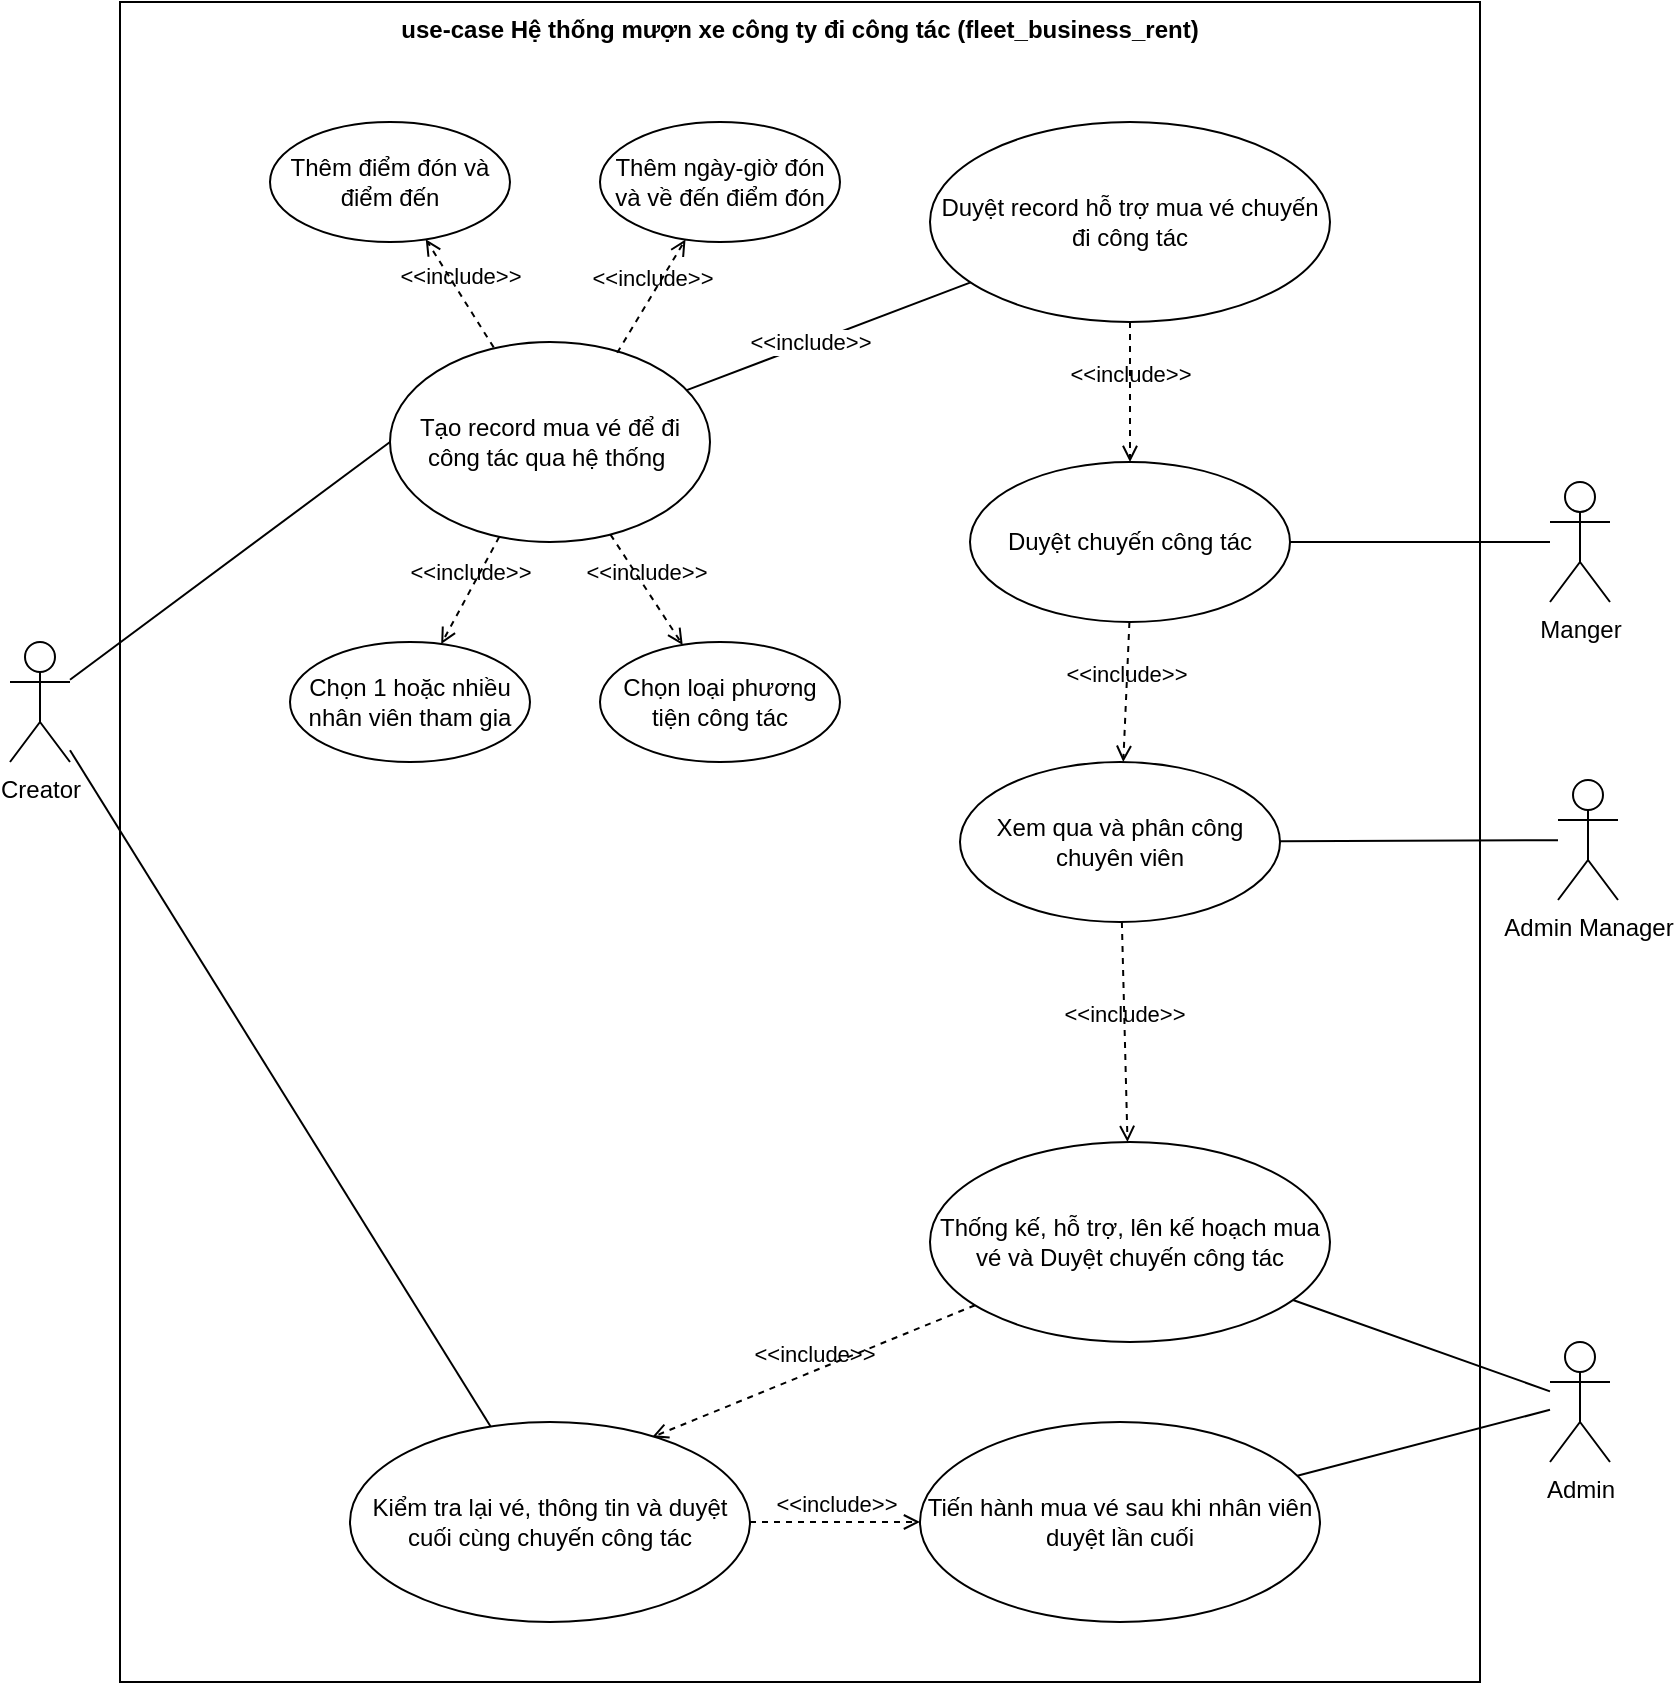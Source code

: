 <mxfile>
    <diagram id="Y4IQfSycDRqmELYqsQpS" name="use-case (fleet_business_trip)">
        <mxGraphModel dx="840" dy="614" grid="1" gridSize="10" guides="1" tooltips="1" connect="1" arrows="1" fold="1" page="1" pageScale="1" pageWidth="850" pageHeight="1100" math="0" shadow="0">
            <root>
                <mxCell id="0"/>
                <mxCell id="1" parent="0"/>
                <UserObject label="use-case Hệ thống mượn xe công ty đi công tác (fleet_business_rent)" id="2">
                    <mxCell style="shape=rect;html=1;verticalAlign=top;fontStyle=1;whiteSpace=wrap;align=center;movable=1;resizable=1;rotatable=1;deletable=1;editable=1;connectable=1;" parent="1" vertex="1">
                        <mxGeometry x="80" y="80" width="680" height="840" as="geometry"/>
                    </mxCell>
                </UserObject>
                <mxCell id="32" style="edgeStyle=none;html=1;entryX=0;entryY=0.5;entryDx=0;entryDy=0;fontFamily=Helvetica;fontSize=12;fontColor=default;endArrow=none;endFill=0;" parent="1" source="3" target="5" edge="1">
                    <mxGeometry relative="1" as="geometry"/>
                </mxCell>
                <mxCell id="51" style="edgeStyle=none;html=1;fontFamily=Helvetica;fontSize=12;fontColor=default;endArrow=none;endFill=0;" parent="1" source="3" target="48" edge="1">
                    <mxGeometry relative="1" as="geometry"/>
                </mxCell>
                <mxCell id="3" value="Creator" style="shape=umlActor;html=1;verticalLabelPosition=bottom;verticalAlign=top;align=center;" parent="1" vertex="1">
                    <mxGeometry x="25" y="400" width="30" height="60" as="geometry"/>
                </mxCell>
                <mxCell id="23" value="" style="edgeStyle=none;html=1;endArrow=none;endFill=0;" parent="1" source="5" target="22" edge="1">
                    <mxGeometry relative="1" as="geometry"/>
                </mxCell>
                <mxCell id="52" value="&amp;lt;&amp;lt;include&amp;gt;&amp;gt;" style="edgeLabel;html=1;align=center;verticalAlign=middle;resizable=0;points=[];" parent="23" vertex="1" connectable="0">
                    <mxGeometry x="0.138" y="1" relative="1" as="geometry">
                        <mxPoint x="-19" y="7" as="offset"/>
                    </mxGeometry>
                </mxCell>
                <mxCell id="5" value="Tạo record mua vé để đi công tác qua hệ thống&amp;nbsp;" style="ellipse;whiteSpace=wrap;html=1;" parent="1" vertex="1">
                    <mxGeometry x="215" y="250" width="160" height="100" as="geometry"/>
                </mxCell>
                <mxCell id="11" value="Thêm điểm đón và điểm đến" style="ellipse;whiteSpace=wrap;html=1;" parent="1" vertex="1">
                    <mxGeometry x="155" y="140" width="120" height="60" as="geometry"/>
                </mxCell>
                <mxCell id="13" value="&amp;lt;&amp;lt;include&amp;gt;&amp;gt;" style="edgeStyle=none;html=1;endArrow=open;verticalAlign=bottom;dashed=1;labelBackgroundColor=none;exitX=0.324;exitY=0.027;exitDx=0;exitDy=0;exitPerimeter=0;" parent="1" source="5" target="11" edge="1">
                    <mxGeometry width="160" relative="1" as="geometry">
                        <mxPoint x="345" y="270" as="sourcePoint"/>
                        <mxPoint x="505" y="270" as="targetPoint"/>
                    </mxGeometry>
                </mxCell>
                <mxCell id="14" value="Thêm ngày-giờ đón và về đến điểm đón" style="ellipse;whiteSpace=wrap;html=1;" parent="1" vertex="1">
                    <mxGeometry x="320" y="140" width="120" height="60" as="geometry"/>
                </mxCell>
                <mxCell id="15" value="&amp;lt;&amp;lt;include&amp;gt;&amp;gt;" style="edgeStyle=none;html=1;endArrow=open;verticalAlign=bottom;dashed=1;labelBackgroundColor=none;exitX=0.71;exitY=0.054;exitDx=0;exitDy=0;exitPerimeter=0;" parent="1" source="5" target="14" edge="1">
                    <mxGeometry width="160" relative="1" as="geometry">
                        <mxPoint x="421.84" y="292.7" as="sourcePoint"/>
                        <mxPoint x="670" y="270" as="targetPoint"/>
                    </mxGeometry>
                </mxCell>
                <mxCell id="16" value="Chọn 1 hoặc nhiều nhân viên tham gia" style="ellipse;whiteSpace=wrap;html=1;" parent="1" vertex="1">
                    <mxGeometry x="165" y="400" width="120" height="60" as="geometry"/>
                </mxCell>
                <mxCell id="17" value="&amp;lt;&amp;lt;include&amp;gt;&amp;gt;" style="edgeStyle=none;html=1;endArrow=open;verticalAlign=bottom;dashed=1;labelBackgroundColor=none;" parent="1" source="5" target="16" edge="1">
                    <mxGeometry width="160" relative="1" as="geometry">
                        <mxPoint x="257" y="527" as="sourcePoint"/>
                        <mxPoint x="505" y="504" as="targetPoint"/>
                    </mxGeometry>
                </mxCell>
                <mxCell id="18" value="Chọn loại phương tiện công tác" style="ellipse;whiteSpace=wrap;html=1;" parent="1" vertex="1">
                    <mxGeometry x="320" y="400" width="120" height="60" as="geometry"/>
                </mxCell>
                <mxCell id="19" value="&amp;lt;&amp;lt;include&amp;gt;&amp;gt;" style="edgeStyle=none;html=1;endArrow=open;verticalAlign=bottom;dashed=1;labelBackgroundColor=none;" parent="1" source="5" target="18" edge="1">
                    <mxGeometry width="160" relative="1" as="geometry">
                        <mxPoint x="370" y="380" as="sourcePoint"/>
                        <mxPoint x="660" y="496.57" as="targetPoint"/>
                    </mxGeometry>
                </mxCell>
                <mxCell id="22" value="Duyệt record hỗ trợ mua vé chuyến đi công tác" style="ellipse;whiteSpace=wrap;html=1;" parent="1" vertex="1">
                    <mxGeometry x="485" y="140" width="200" height="100" as="geometry"/>
                </mxCell>
                <mxCell id="30" value="" style="edgeStyle=none;html=1;fontFamily=Helvetica;fontSize=12;fontColor=default;endArrow=none;endFill=0;" parent="1" source="25" target="29" edge="1">
                    <mxGeometry relative="1" as="geometry"/>
                </mxCell>
                <mxCell id="25" value="Manger" style="shape=umlActor;html=1;verticalLabelPosition=bottom;verticalAlign=top;align=center;" parent="1" vertex="1">
                    <mxGeometry x="795" y="320" width="30" height="60" as="geometry"/>
                </mxCell>
                <mxCell id="29" value="Duyệt chuyến công tác" style="ellipse;whiteSpace=wrap;html=1;verticalAlign=middle;" parent="1" vertex="1">
                    <mxGeometry x="505" y="310" width="160" height="80" as="geometry"/>
                </mxCell>
                <mxCell id="34" value="&amp;lt;&amp;lt;include&amp;gt;&amp;gt;" style="edgeStyle=none;html=1;endArrow=open;verticalAlign=bottom;dashed=1;labelBackgroundColor=none;" parent="1" source="22" target="29" edge="1">
                    <mxGeometry width="160" relative="1" as="geometry">
                        <mxPoint x="565" y="276.67" as="sourcePoint"/>
                        <mxPoint x="599.116" y="219.998" as="targetPoint"/>
                    </mxGeometry>
                </mxCell>
                <mxCell id="36" value="" style="edgeStyle=none;html=1;fontFamily=Helvetica;fontSize=12;fontColor=default;endArrow=none;endFill=0;" parent="1" source="37" target="38" edge="1">
                    <mxGeometry relative="1" as="geometry"/>
                </mxCell>
                <mxCell id="37" value="Admin" style="shape=umlActor;html=1;verticalLabelPosition=bottom;verticalAlign=top;align=center;" parent="1" vertex="1">
                    <mxGeometry x="795" y="750" width="30" height="60" as="geometry"/>
                </mxCell>
                <mxCell id="38" value="Thống kế, hỗ trợ, lên kế hoạch mua vé và Duyệt chuyến công tác" style="ellipse;whiteSpace=wrap;html=1;verticalAlign=middle;" parent="1" vertex="1">
                    <mxGeometry x="485" y="650" width="200" height="100" as="geometry"/>
                </mxCell>
                <mxCell id="39" value="&amp;lt;&amp;lt;include&amp;gt;&amp;gt;" style="edgeStyle=none;html=1;endArrow=open;verticalAlign=bottom;dashed=1;labelBackgroundColor=none;" parent="1" target="54" edge="1">
                    <mxGeometry width="160" relative="1" as="geometry">
                        <mxPoint x="584.71" y="390" as="sourcePoint"/>
                        <mxPoint x="585" y="440" as="targetPoint"/>
                    </mxGeometry>
                </mxCell>
                <mxCell id="42" value="" style="edgeStyle=none;html=1;fontFamily=Helvetica;fontSize=12;fontColor=default;endArrow=none;endFill=0;" parent="1" source="37" target="44" edge="1">
                    <mxGeometry relative="1" as="geometry">
                        <mxPoint x="795" y="640" as="sourcePoint"/>
                    </mxGeometry>
                </mxCell>
                <mxCell id="44" value="Tiến hành mua vé sau khi nhân viên duyệt lần cuối" style="ellipse;whiteSpace=wrap;html=1;verticalAlign=middle;" parent="1" vertex="1">
                    <mxGeometry x="480" y="790" width="200" height="100" as="geometry"/>
                </mxCell>
                <mxCell id="47" value="&amp;lt;&amp;lt;include&amp;gt;&amp;gt;" style="edgeStyle=none;html=1;endArrow=open;verticalAlign=bottom;dashed=1;labelBackgroundColor=none;entryX=0.755;entryY=0.076;entryDx=0;entryDy=0;entryPerimeter=0;" parent="1" source="38" target="48" edge="1">
                    <mxGeometry width="160" relative="1" as="geometry">
                        <mxPoint x="584.58" y="560" as="sourcePoint"/>
                        <mxPoint x="584.87" y="630.0" as="targetPoint"/>
                    </mxGeometry>
                </mxCell>
                <mxCell id="48" value="Kiểm tra lại vé, thông tin và duyệt cuối cùng chuyến công tác" style="ellipse;whiteSpace=wrap;html=1;verticalAlign=middle;" parent="1" vertex="1">
                    <mxGeometry x="195" y="790" width="200" height="100" as="geometry"/>
                </mxCell>
                <mxCell id="49" value="&amp;lt;&amp;lt;include&amp;gt;&amp;gt;" style="edgeStyle=none;html=1;endArrow=open;verticalAlign=bottom;dashed=1;labelBackgroundColor=none;entryX=0;entryY=0.5;entryDx=0;entryDy=0;" parent="1" source="48" target="44" edge="1">
                    <mxGeometry width="160" relative="1" as="geometry">
                        <mxPoint x="325" y="542.5" as="sourcePoint"/>
                        <mxPoint x="420" y="670" as="targetPoint"/>
                    </mxGeometry>
                </mxCell>
                <mxCell id="56" style="edgeStyle=none;html=1;endArrow=none;endFill=0;" parent="1" source="53" target="54" edge="1">
                    <mxGeometry relative="1" as="geometry"/>
                </mxCell>
                <mxCell id="53" value="Admin Manager" style="shape=umlActor;html=1;verticalLabelPosition=bottom;verticalAlign=top;align=center;" parent="1" vertex="1">
                    <mxGeometry x="799" y="469" width="30" height="60" as="geometry"/>
                </mxCell>
                <mxCell id="54" value="Xem qua và phân công chuyên viên" style="ellipse;whiteSpace=wrap;html=1;verticalAlign=middle;" parent="1" vertex="1">
                    <mxGeometry x="500" y="460" width="160" height="80" as="geometry"/>
                </mxCell>
                <mxCell id="55" value="&amp;lt;&amp;lt;include&amp;gt;&amp;gt;" style="edgeStyle=none;html=1;endArrow=open;verticalAlign=bottom;dashed=1;labelBackgroundColor=none;" parent="1" source="54" target="38" edge="1">
                    <mxGeometry width="160" relative="1" as="geometry">
                        <mxPoint x="594.71" y="400" as="sourcePoint"/>
                        <mxPoint x="591.454" y="470.007" as="targetPoint"/>
                    </mxGeometry>
                </mxCell>
            </root>
        </mxGraphModel>
    </diagram>
</mxfile>